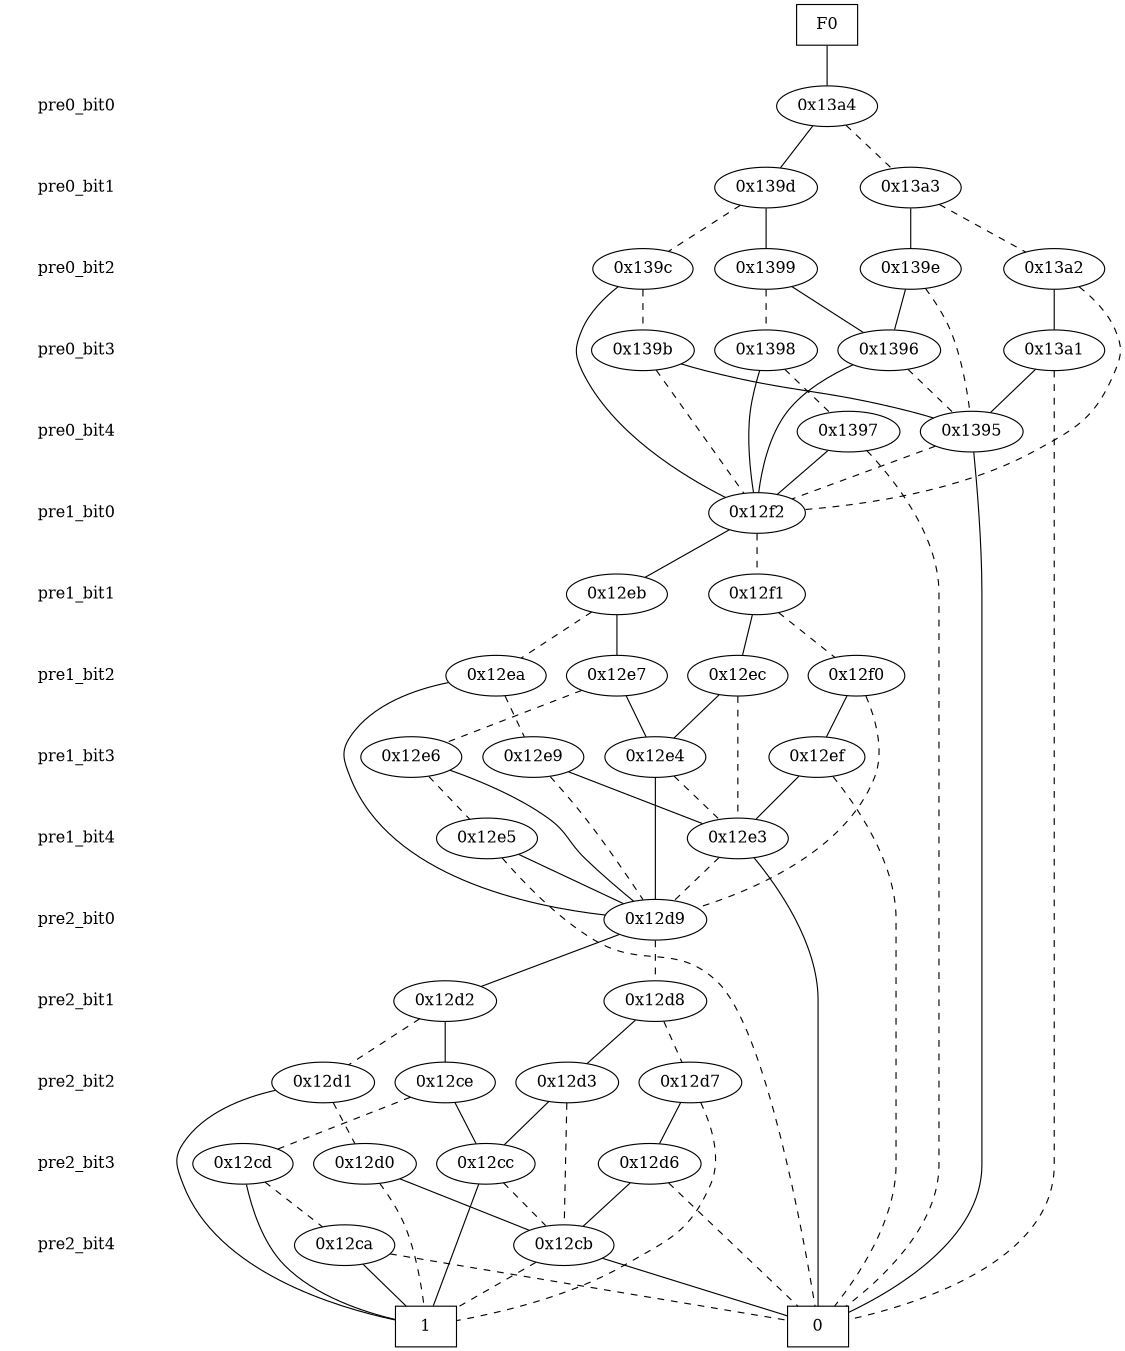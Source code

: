 digraph "DD" {
size = "7.5,10"
center = true;
edge [dir = none];
{ node [shape = plaintext];
  edge [style = invis];
  "CONST NODES" [style = invis];
" pre0_bit0 " -> " pre0_bit1 " -> " pre0_bit2 " -> " pre0_bit3 " -> " pre0_bit4 " -> " pre1_bit0 " -> " pre1_bit1 " -> " pre1_bit2 " -> " pre1_bit3 " -> " pre1_bit4 " -> " pre2_bit0 " -> " pre2_bit1 " -> " pre2_bit2 " -> " pre2_bit3 " -> " pre2_bit4 " -> "CONST NODES"; 
}
{ rank = same; node [shape = box]; edge [style = invis];
"F0"; }
{ rank = same; " pre0_bit0 ";
"0x13a4";
}
{ rank = same; " pre0_bit1 ";
"0x13a3";
"0x139d";
}
{ rank = same; " pre0_bit2 ";
"0x13a2";
"0x139c";
"0x139e";
"0x1399";
}
{ rank = same; " pre0_bit3 ";
"0x139b";
"0x1396";
"0x1398";
"0x13a1";
}
{ rank = same; " pre0_bit4 ";
"0x1395";
"0x1397";
}
{ rank = same; " pre1_bit0 ";
"0x12f2";
}
{ rank = same; " pre1_bit1 ";
"0x12f1";
"0x12eb";
}
{ rank = same; " pre1_bit2 ";
"0x12ea";
"0x12ec";
"0x12e7";
"0x12f0";
}
{ rank = same; " pre1_bit3 ";
"0x12e4";
"0x12e6";
"0x12ef";
"0x12e9";
}
{ rank = same; " pre1_bit4 ";
"0x12e3";
"0x12e5";
}
{ rank = same; " pre2_bit0 ";
"0x12d9";
}
{ rank = same; " pre2_bit1 ";
"0x12d2";
"0x12d8";
}
{ rank = same; " pre2_bit2 ";
"0x12d1";
"0x12d3";
"0x12d7";
"0x12ce";
}
{ rank = same; " pre2_bit3 ";
"0x12cd";
"0x12cc";
"0x12d0";
"0x12d6";
}
{ rank = same; " pre2_bit4 ";
"0x12ca";
"0x12cb";
}
{ rank = same; "CONST NODES";
{ node [shape = box]; "0xefa";
"0xef9";
}
}
"F0" -> "0x13a4" [style = solid];
"0x13a4" -> "0x139d";
"0x13a4" -> "0x13a3" [style = dashed];
"0x13a3" -> "0x139e";
"0x13a3" -> "0x13a2" [style = dashed];
"0x139d" -> "0x1399";
"0x139d" -> "0x139c" [style = dashed];
"0x13a2" -> "0x13a1";
"0x13a2" -> "0x12f2" [style = dashed];
"0x139c" -> "0x12f2";
"0x139c" -> "0x139b" [style = dashed];
"0x139e" -> "0x1396";
"0x139e" -> "0x1395" [style = dashed];
"0x1399" -> "0x1396";
"0x1399" -> "0x1398" [style = dashed];
"0x139b" -> "0x1395";
"0x139b" -> "0x12f2" [style = dashed];
"0x1396" -> "0x12f2";
"0x1396" -> "0x1395" [style = dashed];
"0x1398" -> "0x12f2";
"0x1398" -> "0x1397" [style = dashed];
"0x13a1" -> "0x1395";
"0x13a1" -> "0xefa" [style = dashed];
"0x1395" -> "0xefa";
"0x1395" -> "0x12f2" [style = dashed];
"0x1397" -> "0x12f2";
"0x1397" -> "0xefa" [style = dashed];
"0x12f2" -> "0x12eb";
"0x12f2" -> "0x12f1" [style = dashed];
"0x12f1" -> "0x12ec";
"0x12f1" -> "0x12f0" [style = dashed];
"0x12eb" -> "0x12e7";
"0x12eb" -> "0x12ea" [style = dashed];
"0x12ea" -> "0x12d9";
"0x12ea" -> "0x12e9" [style = dashed];
"0x12ec" -> "0x12e4";
"0x12ec" -> "0x12e3" [style = dashed];
"0x12e7" -> "0x12e4";
"0x12e7" -> "0x12e6" [style = dashed];
"0x12f0" -> "0x12ef";
"0x12f0" -> "0x12d9" [style = dashed];
"0x12e4" -> "0x12d9";
"0x12e4" -> "0x12e3" [style = dashed];
"0x12e6" -> "0x12d9";
"0x12e6" -> "0x12e5" [style = dashed];
"0x12ef" -> "0x12e3";
"0x12ef" -> "0xefa" [style = dashed];
"0x12e9" -> "0x12e3";
"0x12e9" -> "0x12d9" [style = dashed];
"0x12e3" -> "0xefa";
"0x12e3" -> "0x12d9" [style = dashed];
"0x12e5" -> "0x12d9";
"0x12e5" -> "0xefa" [style = dashed];
"0x12d9" -> "0x12d2";
"0x12d9" -> "0x12d8" [style = dashed];
"0x12d2" -> "0x12ce";
"0x12d2" -> "0x12d1" [style = dashed];
"0x12d8" -> "0x12d3";
"0x12d8" -> "0x12d7" [style = dashed];
"0x12d1" -> "0xef9";
"0x12d1" -> "0x12d0" [style = dashed];
"0x12d3" -> "0x12cc";
"0x12d3" -> "0x12cb" [style = dashed];
"0x12d7" -> "0x12d6";
"0x12d7" -> "0xef9" [style = dashed];
"0x12ce" -> "0x12cc";
"0x12ce" -> "0x12cd" [style = dashed];
"0x12cd" -> "0xef9";
"0x12cd" -> "0x12ca" [style = dashed];
"0x12cc" -> "0xef9";
"0x12cc" -> "0x12cb" [style = dashed];
"0x12d0" -> "0x12cb";
"0x12d0" -> "0xef9" [style = dashed];
"0x12d6" -> "0x12cb";
"0x12d6" -> "0xefa" [style = dashed];
"0x12ca" -> "0xef9";
"0x12ca" -> "0xefa" [style = dashed];
"0x12cb" -> "0xefa";
"0x12cb" -> "0xef9" [style = dashed];
"0xefa" [label = "0"];
"0xef9" [label = "1"];
}
